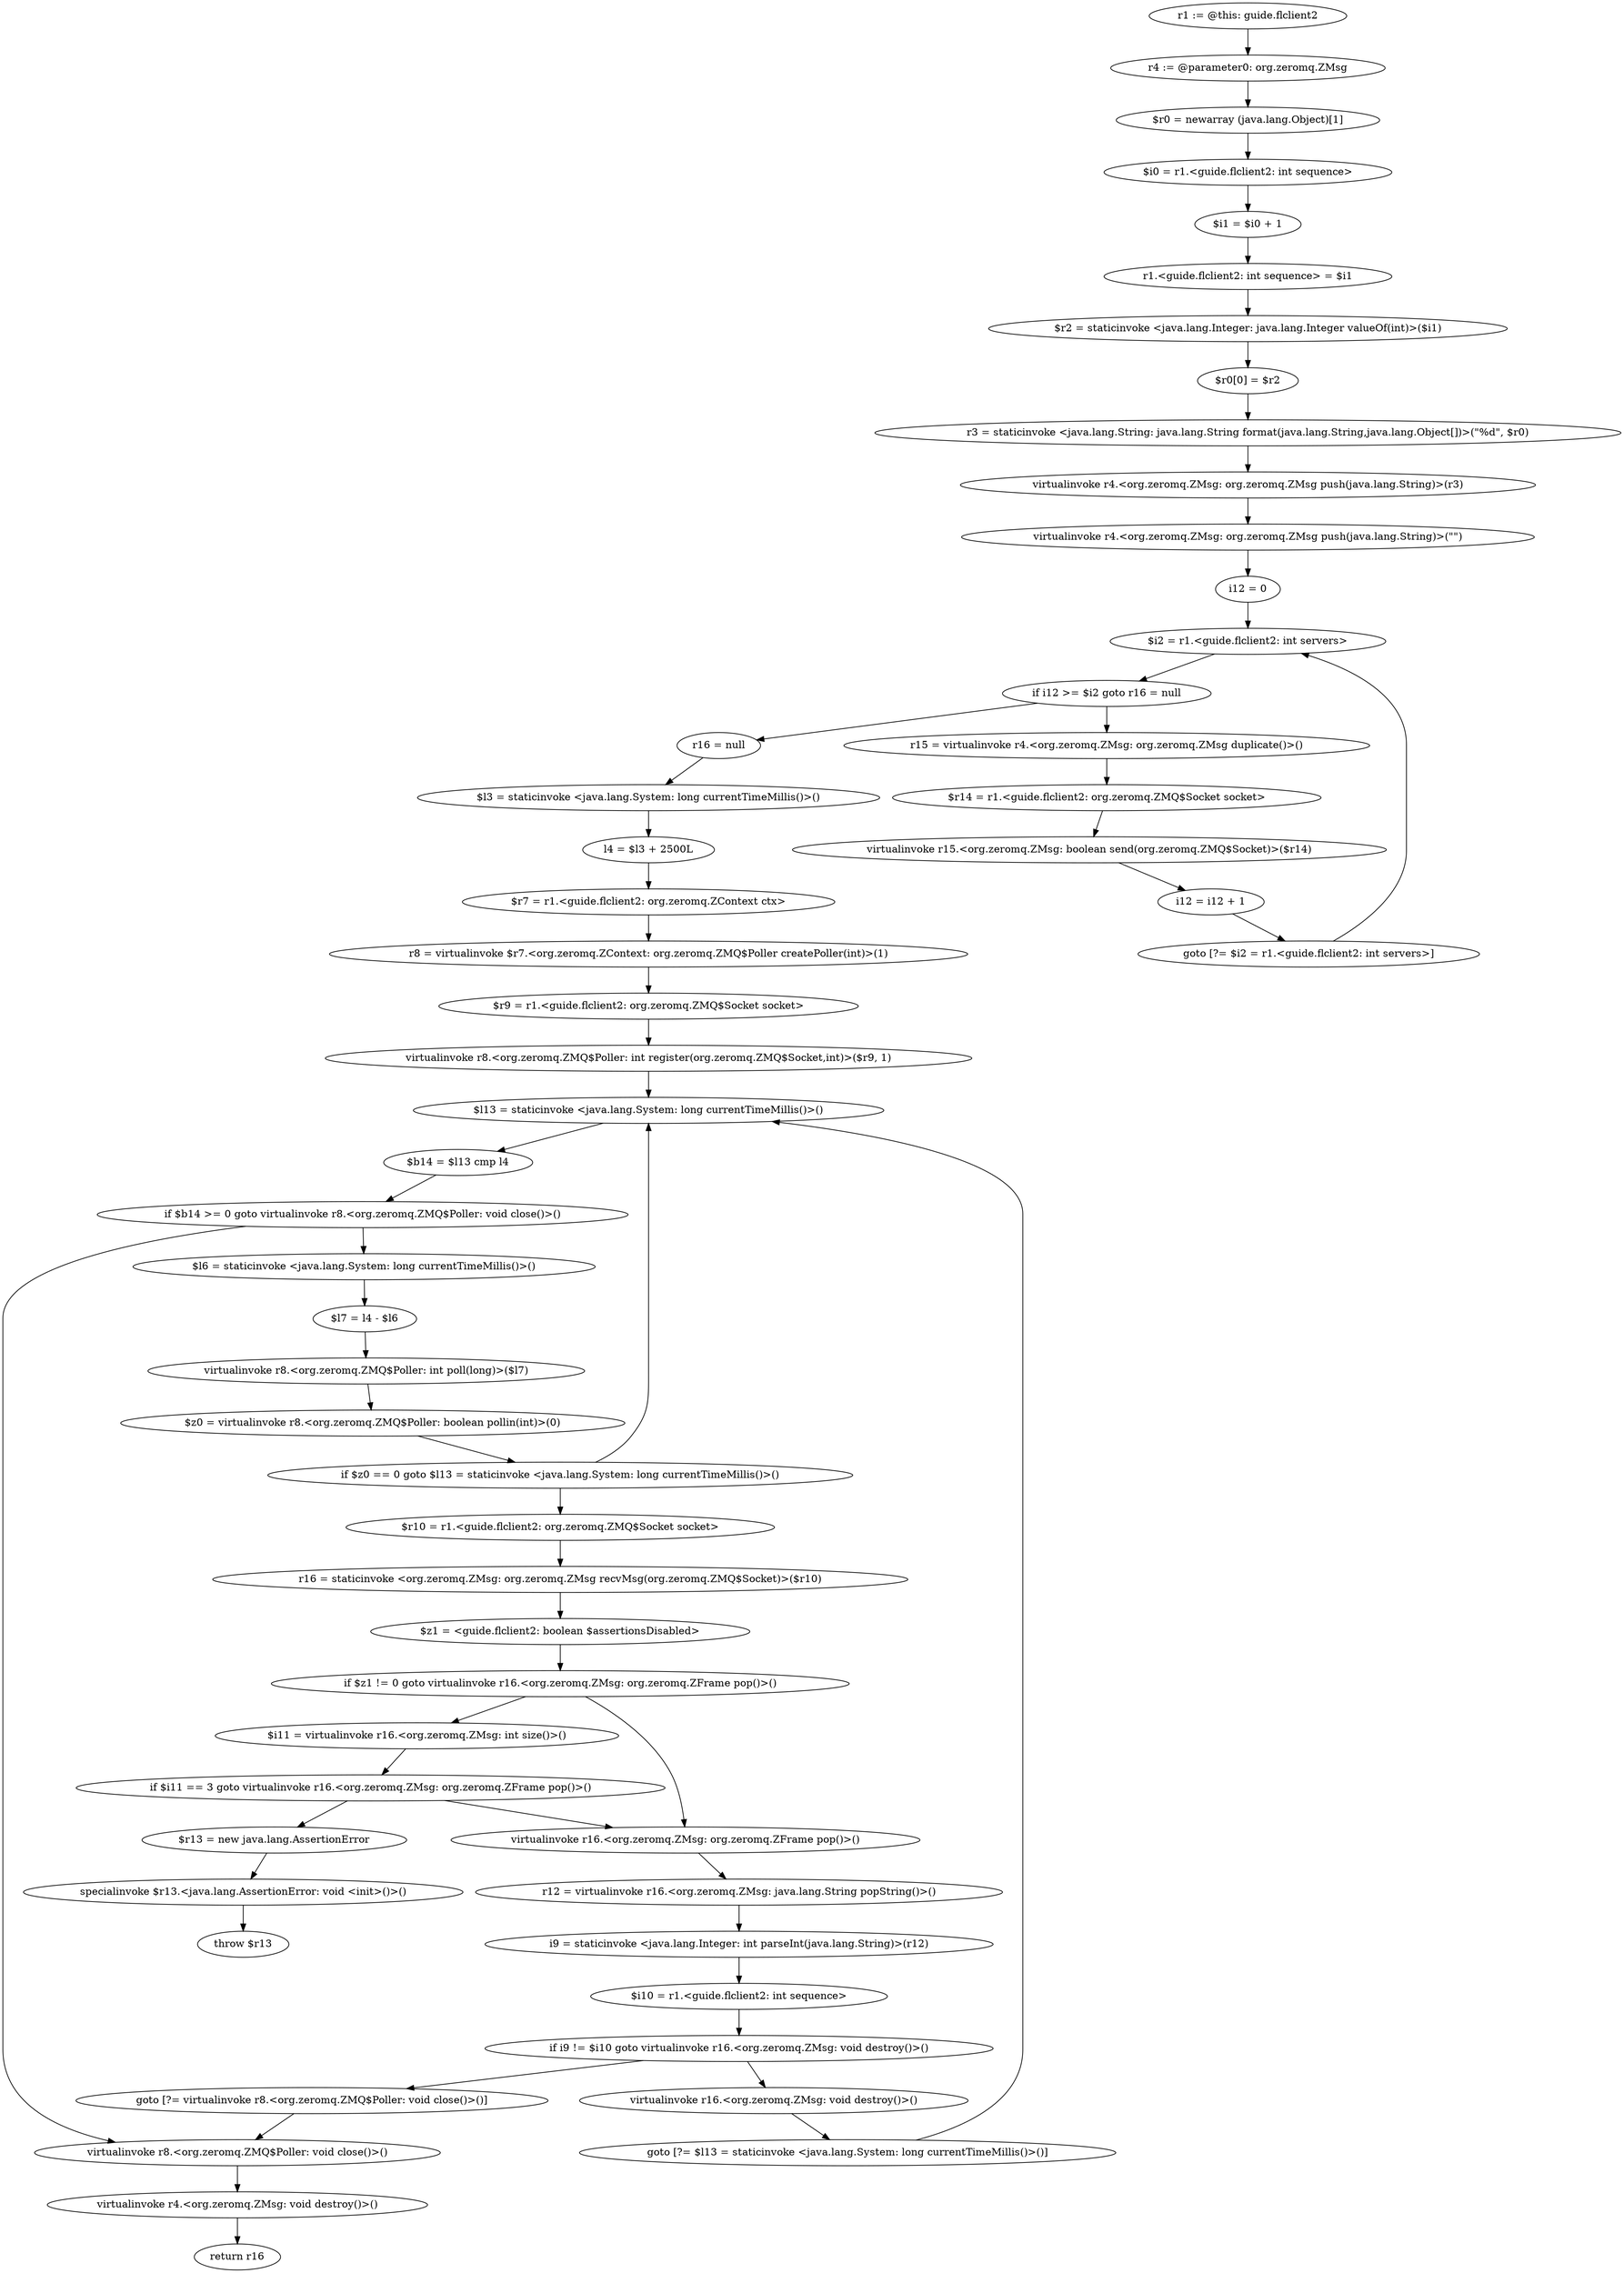 digraph "unitGraph" {
    "r1 := @this: guide.flclient2"
    "r4 := @parameter0: org.zeromq.ZMsg"
    "$r0 = newarray (java.lang.Object)[1]"
    "$i0 = r1.<guide.flclient2: int sequence>"
    "$i1 = $i0 + 1"
    "r1.<guide.flclient2: int sequence> = $i1"
    "$r2 = staticinvoke <java.lang.Integer: java.lang.Integer valueOf(int)>($i1)"
    "$r0[0] = $r2"
    "r3 = staticinvoke <java.lang.String: java.lang.String format(java.lang.String,java.lang.Object[])>(\"%d\", $r0)"
    "virtualinvoke r4.<org.zeromq.ZMsg: org.zeromq.ZMsg push(java.lang.String)>(r3)"
    "virtualinvoke r4.<org.zeromq.ZMsg: org.zeromq.ZMsg push(java.lang.String)>(\"\")"
    "i12 = 0"
    "$i2 = r1.<guide.flclient2: int servers>"
    "if i12 >= $i2 goto r16 = null"
    "r15 = virtualinvoke r4.<org.zeromq.ZMsg: org.zeromq.ZMsg duplicate()>()"
    "$r14 = r1.<guide.flclient2: org.zeromq.ZMQ$Socket socket>"
    "virtualinvoke r15.<org.zeromq.ZMsg: boolean send(org.zeromq.ZMQ$Socket)>($r14)"
    "i12 = i12 + 1"
    "goto [?= $i2 = r1.<guide.flclient2: int servers>]"
    "r16 = null"
    "$l3 = staticinvoke <java.lang.System: long currentTimeMillis()>()"
    "l4 = $l3 + 2500L"
    "$r7 = r1.<guide.flclient2: org.zeromq.ZContext ctx>"
    "r8 = virtualinvoke $r7.<org.zeromq.ZContext: org.zeromq.ZMQ$Poller createPoller(int)>(1)"
    "$r9 = r1.<guide.flclient2: org.zeromq.ZMQ$Socket socket>"
    "virtualinvoke r8.<org.zeromq.ZMQ$Poller: int register(org.zeromq.ZMQ$Socket,int)>($r9, 1)"
    "$l13 = staticinvoke <java.lang.System: long currentTimeMillis()>()"
    "$b14 = $l13 cmp l4"
    "if $b14 >= 0 goto virtualinvoke r8.<org.zeromq.ZMQ$Poller: void close()>()"
    "$l6 = staticinvoke <java.lang.System: long currentTimeMillis()>()"
    "$l7 = l4 - $l6"
    "virtualinvoke r8.<org.zeromq.ZMQ$Poller: int poll(long)>($l7)"
    "$z0 = virtualinvoke r8.<org.zeromq.ZMQ$Poller: boolean pollin(int)>(0)"
    "if $z0 == 0 goto $l13 = staticinvoke <java.lang.System: long currentTimeMillis()>()"
    "$r10 = r1.<guide.flclient2: org.zeromq.ZMQ$Socket socket>"
    "r16 = staticinvoke <org.zeromq.ZMsg: org.zeromq.ZMsg recvMsg(org.zeromq.ZMQ$Socket)>($r10)"
    "$z1 = <guide.flclient2: boolean $assertionsDisabled>"
    "if $z1 != 0 goto virtualinvoke r16.<org.zeromq.ZMsg: org.zeromq.ZFrame pop()>()"
    "$i11 = virtualinvoke r16.<org.zeromq.ZMsg: int size()>()"
    "if $i11 == 3 goto virtualinvoke r16.<org.zeromq.ZMsg: org.zeromq.ZFrame pop()>()"
    "$r13 = new java.lang.AssertionError"
    "specialinvoke $r13.<java.lang.AssertionError: void <init>()>()"
    "throw $r13"
    "virtualinvoke r16.<org.zeromq.ZMsg: org.zeromq.ZFrame pop()>()"
    "r12 = virtualinvoke r16.<org.zeromq.ZMsg: java.lang.String popString()>()"
    "i9 = staticinvoke <java.lang.Integer: int parseInt(java.lang.String)>(r12)"
    "$i10 = r1.<guide.flclient2: int sequence>"
    "if i9 != $i10 goto virtualinvoke r16.<org.zeromq.ZMsg: void destroy()>()"
    "goto [?= virtualinvoke r8.<org.zeromq.ZMQ$Poller: void close()>()]"
    "virtualinvoke r16.<org.zeromq.ZMsg: void destroy()>()"
    "goto [?= $l13 = staticinvoke <java.lang.System: long currentTimeMillis()>()]"
    "virtualinvoke r8.<org.zeromq.ZMQ$Poller: void close()>()"
    "virtualinvoke r4.<org.zeromq.ZMsg: void destroy()>()"
    "return r16"
    "r1 := @this: guide.flclient2"->"r4 := @parameter0: org.zeromq.ZMsg";
    "r4 := @parameter0: org.zeromq.ZMsg"->"$r0 = newarray (java.lang.Object)[1]";
    "$r0 = newarray (java.lang.Object)[1]"->"$i0 = r1.<guide.flclient2: int sequence>";
    "$i0 = r1.<guide.flclient2: int sequence>"->"$i1 = $i0 + 1";
    "$i1 = $i0 + 1"->"r1.<guide.flclient2: int sequence> = $i1";
    "r1.<guide.flclient2: int sequence> = $i1"->"$r2 = staticinvoke <java.lang.Integer: java.lang.Integer valueOf(int)>($i1)";
    "$r2 = staticinvoke <java.lang.Integer: java.lang.Integer valueOf(int)>($i1)"->"$r0[0] = $r2";
    "$r0[0] = $r2"->"r3 = staticinvoke <java.lang.String: java.lang.String format(java.lang.String,java.lang.Object[])>(\"%d\", $r0)";
    "r3 = staticinvoke <java.lang.String: java.lang.String format(java.lang.String,java.lang.Object[])>(\"%d\", $r0)"->"virtualinvoke r4.<org.zeromq.ZMsg: org.zeromq.ZMsg push(java.lang.String)>(r3)";
    "virtualinvoke r4.<org.zeromq.ZMsg: org.zeromq.ZMsg push(java.lang.String)>(r3)"->"virtualinvoke r4.<org.zeromq.ZMsg: org.zeromq.ZMsg push(java.lang.String)>(\"\")";
    "virtualinvoke r4.<org.zeromq.ZMsg: org.zeromq.ZMsg push(java.lang.String)>(\"\")"->"i12 = 0";
    "i12 = 0"->"$i2 = r1.<guide.flclient2: int servers>";
    "$i2 = r1.<guide.flclient2: int servers>"->"if i12 >= $i2 goto r16 = null";
    "if i12 >= $i2 goto r16 = null"->"r15 = virtualinvoke r4.<org.zeromq.ZMsg: org.zeromq.ZMsg duplicate()>()";
    "if i12 >= $i2 goto r16 = null"->"r16 = null";
    "r15 = virtualinvoke r4.<org.zeromq.ZMsg: org.zeromq.ZMsg duplicate()>()"->"$r14 = r1.<guide.flclient2: org.zeromq.ZMQ$Socket socket>";
    "$r14 = r1.<guide.flclient2: org.zeromq.ZMQ$Socket socket>"->"virtualinvoke r15.<org.zeromq.ZMsg: boolean send(org.zeromq.ZMQ$Socket)>($r14)";
    "virtualinvoke r15.<org.zeromq.ZMsg: boolean send(org.zeromq.ZMQ$Socket)>($r14)"->"i12 = i12 + 1";
    "i12 = i12 + 1"->"goto [?= $i2 = r1.<guide.flclient2: int servers>]";
    "goto [?= $i2 = r1.<guide.flclient2: int servers>]"->"$i2 = r1.<guide.flclient2: int servers>";
    "r16 = null"->"$l3 = staticinvoke <java.lang.System: long currentTimeMillis()>()";
    "$l3 = staticinvoke <java.lang.System: long currentTimeMillis()>()"->"l4 = $l3 + 2500L";
    "l4 = $l3 + 2500L"->"$r7 = r1.<guide.flclient2: org.zeromq.ZContext ctx>";
    "$r7 = r1.<guide.flclient2: org.zeromq.ZContext ctx>"->"r8 = virtualinvoke $r7.<org.zeromq.ZContext: org.zeromq.ZMQ$Poller createPoller(int)>(1)";
    "r8 = virtualinvoke $r7.<org.zeromq.ZContext: org.zeromq.ZMQ$Poller createPoller(int)>(1)"->"$r9 = r1.<guide.flclient2: org.zeromq.ZMQ$Socket socket>";
    "$r9 = r1.<guide.flclient2: org.zeromq.ZMQ$Socket socket>"->"virtualinvoke r8.<org.zeromq.ZMQ$Poller: int register(org.zeromq.ZMQ$Socket,int)>($r9, 1)";
    "virtualinvoke r8.<org.zeromq.ZMQ$Poller: int register(org.zeromq.ZMQ$Socket,int)>($r9, 1)"->"$l13 = staticinvoke <java.lang.System: long currentTimeMillis()>()";
    "$l13 = staticinvoke <java.lang.System: long currentTimeMillis()>()"->"$b14 = $l13 cmp l4";
    "$b14 = $l13 cmp l4"->"if $b14 >= 0 goto virtualinvoke r8.<org.zeromq.ZMQ$Poller: void close()>()";
    "if $b14 >= 0 goto virtualinvoke r8.<org.zeromq.ZMQ$Poller: void close()>()"->"$l6 = staticinvoke <java.lang.System: long currentTimeMillis()>()";
    "if $b14 >= 0 goto virtualinvoke r8.<org.zeromq.ZMQ$Poller: void close()>()"->"virtualinvoke r8.<org.zeromq.ZMQ$Poller: void close()>()";
    "$l6 = staticinvoke <java.lang.System: long currentTimeMillis()>()"->"$l7 = l4 - $l6";
    "$l7 = l4 - $l6"->"virtualinvoke r8.<org.zeromq.ZMQ$Poller: int poll(long)>($l7)";
    "virtualinvoke r8.<org.zeromq.ZMQ$Poller: int poll(long)>($l7)"->"$z0 = virtualinvoke r8.<org.zeromq.ZMQ$Poller: boolean pollin(int)>(0)";
    "$z0 = virtualinvoke r8.<org.zeromq.ZMQ$Poller: boolean pollin(int)>(0)"->"if $z0 == 0 goto $l13 = staticinvoke <java.lang.System: long currentTimeMillis()>()";
    "if $z0 == 0 goto $l13 = staticinvoke <java.lang.System: long currentTimeMillis()>()"->"$r10 = r1.<guide.flclient2: org.zeromq.ZMQ$Socket socket>";
    "if $z0 == 0 goto $l13 = staticinvoke <java.lang.System: long currentTimeMillis()>()"->"$l13 = staticinvoke <java.lang.System: long currentTimeMillis()>()";
    "$r10 = r1.<guide.flclient2: org.zeromq.ZMQ$Socket socket>"->"r16 = staticinvoke <org.zeromq.ZMsg: org.zeromq.ZMsg recvMsg(org.zeromq.ZMQ$Socket)>($r10)";
    "r16 = staticinvoke <org.zeromq.ZMsg: org.zeromq.ZMsg recvMsg(org.zeromq.ZMQ$Socket)>($r10)"->"$z1 = <guide.flclient2: boolean $assertionsDisabled>";
    "$z1 = <guide.flclient2: boolean $assertionsDisabled>"->"if $z1 != 0 goto virtualinvoke r16.<org.zeromq.ZMsg: org.zeromq.ZFrame pop()>()";
    "if $z1 != 0 goto virtualinvoke r16.<org.zeromq.ZMsg: org.zeromq.ZFrame pop()>()"->"$i11 = virtualinvoke r16.<org.zeromq.ZMsg: int size()>()";
    "if $z1 != 0 goto virtualinvoke r16.<org.zeromq.ZMsg: org.zeromq.ZFrame pop()>()"->"virtualinvoke r16.<org.zeromq.ZMsg: org.zeromq.ZFrame pop()>()";
    "$i11 = virtualinvoke r16.<org.zeromq.ZMsg: int size()>()"->"if $i11 == 3 goto virtualinvoke r16.<org.zeromq.ZMsg: org.zeromq.ZFrame pop()>()";
    "if $i11 == 3 goto virtualinvoke r16.<org.zeromq.ZMsg: org.zeromq.ZFrame pop()>()"->"$r13 = new java.lang.AssertionError";
    "if $i11 == 3 goto virtualinvoke r16.<org.zeromq.ZMsg: org.zeromq.ZFrame pop()>()"->"virtualinvoke r16.<org.zeromq.ZMsg: org.zeromq.ZFrame pop()>()";
    "$r13 = new java.lang.AssertionError"->"specialinvoke $r13.<java.lang.AssertionError: void <init>()>()";
    "specialinvoke $r13.<java.lang.AssertionError: void <init>()>()"->"throw $r13";
    "virtualinvoke r16.<org.zeromq.ZMsg: org.zeromq.ZFrame pop()>()"->"r12 = virtualinvoke r16.<org.zeromq.ZMsg: java.lang.String popString()>()";
    "r12 = virtualinvoke r16.<org.zeromq.ZMsg: java.lang.String popString()>()"->"i9 = staticinvoke <java.lang.Integer: int parseInt(java.lang.String)>(r12)";
    "i9 = staticinvoke <java.lang.Integer: int parseInt(java.lang.String)>(r12)"->"$i10 = r1.<guide.flclient2: int sequence>";
    "$i10 = r1.<guide.flclient2: int sequence>"->"if i9 != $i10 goto virtualinvoke r16.<org.zeromq.ZMsg: void destroy()>()";
    "if i9 != $i10 goto virtualinvoke r16.<org.zeromq.ZMsg: void destroy()>()"->"goto [?= virtualinvoke r8.<org.zeromq.ZMQ$Poller: void close()>()]";
    "if i9 != $i10 goto virtualinvoke r16.<org.zeromq.ZMsg: void destroy()>()"->"virtualinvoke r16.<org.zeromq.ZMsg: void destroy()>()";
    "goto [?= virtualinvoke r8.<org.zeromq.ZMQ$Poller: void close()>()]"->"virtualinvoke r8.<org.zeromq.ZMQ$Poller: void close()>()";
    "virtualinvoke r16.<org.zeromq.ZMsg: void destroy()>()"->"goto [?= $l13 = staticinvoke <java.lang.System: long currentTimeMillis()>()]";
    "goto [?= $l13 = staticinvoke <java.lang.System: long currentTimeMillis()>()]"->"$l13 = staticinvoke <java.lang.System: long currentTimeMillis()>()";
    "virtualinvoke r8.<org.zeromq.ZMQ$Poller: void close()>()"->"virtualinvoke r4.<org.zeromq.ZMsg: void destroy()>()";
    "virtualinvoke r4.<org.zeromq.ZMsg: void destroy()>()"->"return r16";
}
